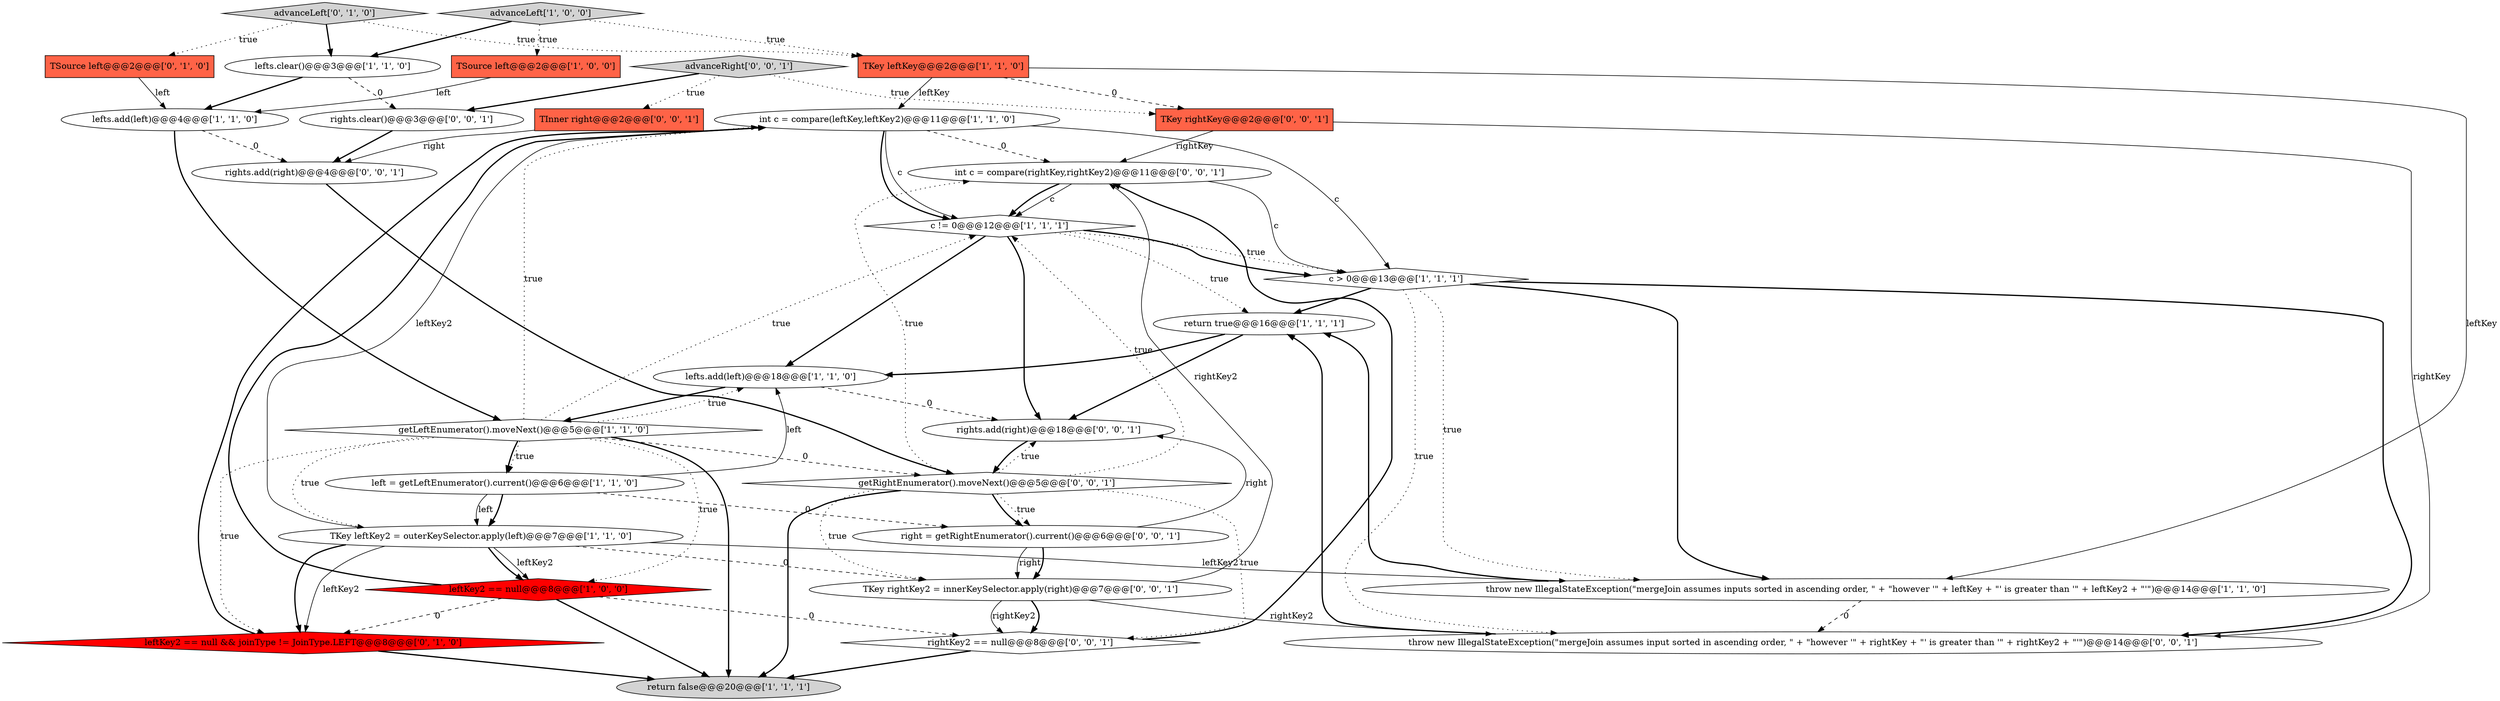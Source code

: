 digraph {
15 [style = filled, label = "int c = compare(leftKey,leftKey2)@@@11@@@['1', '1', '0']", fillcolor = white, shape = ellipse image = "AAA0AAABBB1BBB"];
27 [style = filled, label = "int c = compare(rightKey,rightKey2)@@@11@@@['0', '0', '1']", fillcolor = white, shape = ellipse image = "AAA0AAABBB3BBB"];
1 [style = filled, label = "c != 0@@@12@@@['1', '1', '1']", fillcolor = white, shape = diamond image = "AAA0AAABBB1BBB"];
11 [style = filled, label = "lefts.add(left)@@@4@@@['1', '1', '0']", fillcolor = white, shape = ellipse image = "AAA0AAABBB1BBB"];
7 [style = filled, label = "return true@@@16@@@['1', '1', '1']", fillcolor = white, shape = ellipse image = "AAA0AAABBB1BBB"];
22 [style = filled, label = "right = getRightEnumerator().current()@@@6@@@['0', '0', '1']", fillcolor = white, shape = ellipse image = "AAA0AAABBB3BBB"];
23 [style = filled, label = "throw new IllegalStateException(\"mergeJoin assumes input sorted in ascending order, \" + \"however '\" + rightKey + \"' is greater than '\" + rightKey2 + \"'\")@@@14@@@['0', '0', '1']", fillcolor = white, shape = ellipse image = "AAA0AAABBB3BBB"];
9 [style = filled, label = "leftKey2 == null@@@8@@@['1', '0', '0']", fillcolor = red, shape = diamond image = "AAA1AAABBB1BBB"];
18 [style = filled, label = "leftKey2 == null && joinType != JoinType.LEFT@@@8@@@['0', '1', '0']", fillcolor = red, shape = diamond image = "AAA1AAABBB2BBB"];
19 [style = filled, label = "TInner right@@@2@@@['0', '0', '1']", fillcolor = tomato, shape = box image = "AAA0AAABBB3BBB"];
21 [style = filled, label = "TKey rightKey2 = innerKeySelector.apply(right)@@@7@@@['0', '0', '1']", fillcolor = white, shape = ellipse image = "AAA0AAABBB3BBB"];
28 [style = filled, label = "advanceRight['0', '0', '1']", fillcolor = lightgray, shape = diamond image = "AAA0AAABBB3BBB"];
20 [style = filled, label = "rights.add(right)@@@18@@@['0', '0', '1']", fillcolor = white, shape = ellipse image = "AAA0AAABBB3BBB"];
8 [style = filled, label = "left = getLeftEnumerator().current()@@@6@@@['1', '1', '0']", fillcolor = white, shape = ellipse image = "AAA0AAABBB1BBB"];
6 [style = filled, label = "getLeftEnumerator().moveNext()@@@5@@@['1', '1', '0']", fillcolor = white, shape = diamond image = "AAA0AAABBB1BBB"];
26 [style = filled, label = "rights.clear()@@@3@@@['0', '0', '1']", fillcolor = white, shape = ellipse image = "AAA0AAABBB3BBB"];
24 [style = filled, label = "rightKey2 == null@@@8@@@['0', '0', '1']", fillcolor = white, shape = diamond image = "AAA0AAABBB3BBB"];
25 [style = filled, label = "TKey rightKey@@@2@@@['0', '0', '1']", fillcolor = tomato, shape = box image = "AAA0AAABBB3BBB"];
0 [style = filled, label = "TSource left@@@2@@@['1', '0', '0']", fillcolor = tomato, shape = box image = "AAA0AAABBB1BBB"];
4 [style = filled, label = "TKey leftKey@@@2@@@['1', '1', '0']", fillcolor = tomato, shape = box image = "AAA0AAABBB1BBB"];
5 [style = filled, label = "advanceLeft['1', '0', '0']", fillcolor = lightgray, shape = diamond image = "AAA0AAABBB1BBB"];
12 [style = filled, label = "TKey leftKey2 = outerKeySelector.apply(left)@@@7@@@['1', '1', '0']", fillcolor = white, shape = ellipse image = "AAA0AAABBB1BBB"];
17 [style = filled, label = "TSource left@@@2@@@['0', '1', '0']", fillcolor = tomato, shape = box image = "AAA0AAABBB2BBB"];
30 [style = filled, label = "rights.add(right)@@@4@@@['0', '0', '1']", fillcolor = white, shape = ellipse image = "AAA0AAABBB3BBB"];
10 [style = filled, label = "return false@@@20@@@['1', '1', '1']", fillcolor = lightgray, shape = ellipse image = "AAA0AAABBB1BBB"];
29 [style = filled, label = "getRightEnumerator().moveNext()@@@5@@@['0', '0', '1']", fillcolor = white, shape = diamond image = "AAA0AAABBB3BBB"];
2 [style = filled, label = "throw new IllegalStateException(\"mergeJoin assumes inputs sorted in ascending order, \" + \"however '\" + leftKey + \"' is greater than '\" + leftKey2 + \"'\")@@@14@@@['1', '1', '0']", fillcolor = white, shape = ellipse image = "AAA0AAABBB1BBB"];
16 [style = filled, label = "advanceLeft['0', '1', '0']", fillcolor = lightgray, shape = diamond image = "AAA0AAABBB2BBB"];
13 [style = filled, label = "c > 0@@@13@@@['1', '1', '1']", fillcolor = white, shape = diamond image = "AAA0AAABBB1BBB"];
3 [style = filled, label = "lefts.clear()@@@3@@@['1', '1', '0']", fillcolor = white, shape = ellipse image = "AAA0AAABBB1BBB"];
14 [style = filled, label = "lefts.add(left)@@@18@@@['1', '1', '0']", fillcolor = white, shape = ellipse image = "AAA0AAABBB1BBB"];
5->3 [style = bold, label=""];
28->25 [style = dotted, label="true"];
16->17 [style = dotted, label="true"];
6->1 [style = dotted, label="true"];
4->2 [style = solid, label="leftKey"];
1->20 [style = bold, label=""];
14->20 [style = dashed, label="0"];
21->24 [style = bold, label=""];
28->19 [style = dotted, label="true"];
9->10 [style = bold, label=""];
8->14 [style = solid, label="left"];
12->9 [style = bold, label=""];
29->20 [style = dotted, label="true"];
1->13 [style = bold, label=""];
30->29 [style = bold, label=""];
12->21 [style = dashed, label="0"];
22->21 [style = solid, label="right"];
7->14 [style = bold, label=""];
1->13 [style = dotted, label="true"];
4->25 [style = dashed, label="0"];
19->30 [style = solid, label="right"];
6->18 [style = dotted, label="true"];
12->18 [style = bold, label=""];
17->11 [style = solid, label="left"];
12->15 [style = solid, label="leftKey2"];
25->27 [style = solid, label="rightKey"];
24->27 [style = bold, label=""];
21->27 [style = solid, label="rightKey2"];
6->15 [style = dotted, label="true"];
24->10 [style = bold, label=""];
16->3 [style = bold, label=""];
4->15 [style = solid, label="leftKey"];
18->15 [style = bold, label=""];
3->11 [style = bold, label=""];
16->4 [style = dotted, label="true"];
5->4 [style = dotted, label="true"];
13->23 [style = dotted, label="true"];
6->14 [style = dotted, label="true"];
29->21 [style = dotted, label="true"];
23->7 [style = bold, label=""];
6->12 [style = dotted, label="true"];
27->1 [style = solid, label="c"];
14->6 [style = bold, label=""];
2->23 [style = dashed, label="0"];
29->1 [style = dotted, label="true"];
3->26 [style = dashed, label="0"];
9->18 [style = dashed, label="0"];
28->26 [style = bold, label=""];
5->0 [style = dotted, label="true"];
7->20 [style = bold, label=""];
15->1 [style = solid, label="c"];
25->23 [style = solid, label="rightKey"];
13->2 [style = dotted, label="true"];
22->20 [style = solid, label="right"];
29->22 [style = dotted, label="true"];
8->22 [style = dashed, label="0"];
18->10 [style = bold, label=""];
6->9 [style = dotted, label="true"];
6->8 [style = dotted, label="true"];
21->23 [style = solid, label="rightKey2"];
6->10 [style = bold, label=""];
29->10 [style = bold, label=""];
29->24 [style = dotted, label="true"];
8->12 [style = bold, label=""];
13->2 [style = bold, label=""];
15->1 [style = bold, label=""];
27->1 [style = bold, label=""];
9->24 [style = dashed, label="0"];
20->29 [style = bold, label=""];
12->2 [style = solid, label="leftKey2"];
29->27 [style = dotted, label="true"];
11->6 [style = bold, label=""];
22->21 [style = bold, label=""];
8->12 [style = solid, label="left"];
0->11 [style = solid, label="left"];
26->30 [style = bold, label=""];
1->7 [style = dotted, label="true"];
12->9 [style = solid, label="leftKey2"];
6->29 [style = dashed, label="0"];
9->15 [style = bold, label=""];
13->7 [style = bold, label=""];
6->8 [style = bold, label=""];
13->23 [style = bold, label=""];
15->13 [style = solid, label="c"];
21->24 [style = solid, label="rightKey2"];
27->13 [style = solid, label="c"];
1->14 [style = bold, label=""];
15->27 [style = dashed, label="0"];
2->7 [style = bold, label=""];
29->22 [style = bold, label=""];
11->30 [style = dashed, label="0"];
12->18 [style = solid, label="leftKey2"];
}
